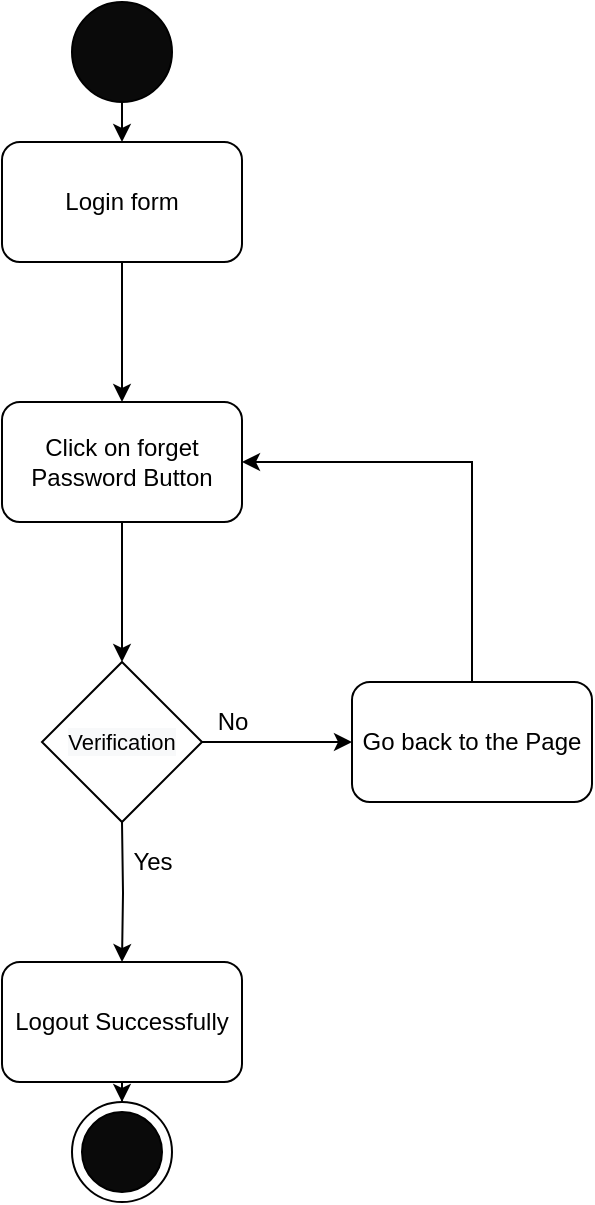 <mxfile version="16.4.3" type="device"><diagram id="zAXtwYM5_Yiz9pQEBJkd" name="Page-1"><mxGraphModel dx="340" dy="754" grid="1" gridSize="10" guides="1" tooltips="1" connect="1" arrows="1" fold="1" page="1" pageScale="1" pageWidth="827" pageHeight="1169" math="0" shadow="0"><root><mxCell id="0"/><mxCell id="1" parent="0"/><mxCell id="isfXv0DuhAI8vXiQAEQB-5" style="edgeStyle=orthogonalEdgeStyle;rounded=0;orthogonalLoop=1;jettySize=auto;html=1;exitX=0.5;exitY=1;exitDx=0;exitDy=0;entryX=0.5;entryY=0;entryDx=0;entryDy=0;" parent="1" source="isfXv0DuhAI8vXiQAEQB-2" target="isfXv0DuhAI8vXiQAEQB-3" edge="1"><mxGeometry relative="1" as="geometry"/></mxCell><mxCell id="isfXv0DuhAI8vXiQAEQB-2" value="" style="ellipse;whiteSpace=wrap;html=1;aspect=fixed;fillColor=#0A0A0A;" parent="1" vertex="1"><mxGeometry x="180" y="110" width="50" height="50" as="geometry"/></mxCell><mxCell id="isfXv0DuhAI8vXiQAEQB-23" value="" style="edgeStyle=orthogonalEdgeStyle;rounded=0;orthogonalLoop=1;jettySize=auto;html=1;" parent="1" source="isfXv0DuhAI8vXiQAEQB-3" target="isfXv0DuhAI8vXiQAEQB-22" edge="1"><mxGeometry relative="1" as="geometry"/></mxCell><mxCell id="isfXv0DuhAI8vXiQAEQB-3" value="Login form" style="rounded=1;whiteSpace=wrap;html=1;fillColor=#FFFFFF;" parent="1" vertex="1"><mxGeometry x="145" y="180" width="120" height="60" as="geometry"/></mxCell><mxCell id="isfXv0DuhAI8vXiQAEQB-12" value="" style="edgeStyle=orthogonalEdgeStyle;rounded=0;orthogonalLoop=1;jettySize=auto;html=1;" parent="1" target="isfXv0DuhAI8vXiQAEQB-11" edge="1"><mxGeometry relative="1" as="geometry"><mxPoint x="205" y="520" as="sourcePoint"/></mxGeometry></mxCell><mxCell id="isfXv0DuhAI8vXiQAEQB-15" value="" style="edgeStyle=orthogonalEdgeStyle;rounded=0;orthogonalLoop=1;jettySize=auto;html=1;exitX=1;exitY=0.5;exitDx=0;exitDy=0;" parent="1" source="isfXv0DuhAI8vXiQAEQB-26" target="isfXv0DuhAI8vXiQAEQB-14" edge="1"><mxGeometry relative="1" as="geometry"><mxPoint x="265" y="490" as="sourcePoint"/></mxGeometry></mxCell><mxCell id="isfXv0DuhAI8vXiQAEQB-20" style="edgeStyle=orthogonalEdgeStyle;rounded=0;orthogonalLoop=1;jettySize=auto;html=1;exitX=0.5;exitY=1;exitDx=0;exitDy=0;" parent="1" source="isfXv0DuhAI8vXiQAEQB-11" target="isfXv0DuhAI8vXiQAEQB-19" edge="1"><mxGeometry relative="1" as="geometry"/></mxCell><mxCell id="isfXv0DuhAI8vXiQAEQB-11" value="Logout Successfully" style="whiteSpace=wrap;html=1;fillColor=#FFFFFF;rounded=1;" parent="1" vertex="1"><mxGeometry x="145" y="590" width="120" height="60" as="geometry"/></mxCell><mxCell id="isfXv0DuhAI8vXiQAEQB-25" style="edgeStyle=orthogonalEdgeStyle;rounded=0;orthogonalLoop=1;jettySize=auto;html=1;exitX=0.5;exitY=0;exitDx=0;exitDy=0;entryX=1;entryY=0.5;entryDx=0;entryDy=0;" parent="1" source="isfXv0DuhAI8vXiQAEQB-14" target="isfXv0DuhAI8vXiQAEQB-22" edge="1"><mxGeometry relative="1" as="geometry"/></mxCell><mxCell id="isfXv0DuhAI8vXiQAEQB-14" value="Go back to the Page" style="whiteSpace=wrap;html=1;fillColor=#FFFFFF;rounded=1;" parent="1" vertex="1"><mxGeometry x="320" y="450" width="120" height="60" as="geometry"/></mxCell><mxCell id="isfXv0DuhAI8vXiQAEQB-17" value="No" style="text;html=1;align=center;verticalAlign=middle;resizable=0;points=[];autosize=1;strokeColor=none;fillColor=none;" parent="1" vertex="1"><mxGeometry x="245" y="460" width="30" height="20" as="geometry"/></mxCell><mxCell id="isfXv0DuhAI8vXiQAEQB-18" value="Yes" style="text;html=1;align=center;verticalAlign=middle;resizable=0;points=[];autosize=1;strokeColor=none;fillColor=none;" parent="1" vertex="1"><mxGeometry x="200" y="530" width="40" height="20" as="geometry"/></mxCell><mxCell id="isfXv0DuhAI8vXiQAEQB-19" value="" style="ellipse;whiteSpace=wrap;html=1;aspect=fixed;fillColor=#FFFFFF;" parent="1" vertex="1"><mxGeometry x="180" y="660" width="50" height="50" as="geometry"/></mxCell><mxCell id="isfXv0DuhAI8vXiQAEQB-21" value="" style="ellipse;whiteSpace=wrap;html=1;aspect=fixed;fillColor=#0A0A0A;" parent="1" vertex="1"><mxGeometry x="185" y="665" width="40" height="40" as="geometry"/></mxCell><mxCell id="isfXv0DuhAI8vXiQAEQB-27" style="edgeStyle=orthogonalEdgeStyle;rounded=0;orthogonalLoop=1;jettySize=auto;html=1;exitX=0.5;exitY=1;exitDx=0;exitDy=0;" parent="1" source="isfXv0DuhAI8vXiQAEQB-22" target="isfXv0DuhAI8vXiQAEQB-26" edge="1"><mxGeometry relative="1" as="geometry"/></mxCell><mxCell id="isfXv0DuhAI8vXiQAEQB-22" value="Click on forget Password Button" style="whiteSpace=wrap;html=1;fillColor=#FFFFFF;rounded=1;" parent="1" vertex="1"><mxGeometry x="145" y="310" width="120" height="60" as="geometry"/></mxCell><mxCell id="isfXv0DuhAI8vXiQAEQB-26" value="&lt;span style=&quot;color: rgb(0 , 0 , 0) ; font-family: &amp;#34;helvetica&amp;#34; ; font-style: normal ; font-weight: 400 ; letter-spacing: normal ; text-align: center ; text-indent: 0px ; text-transform: none ; word-spacing: 0px ; background-color: rgb(248 , 249 , 250) ; display: inline ; float: none&quot;&gt;&lt;font style=&quot;font-size: 11px&quot;&gt;Verification&lt;/font&gt;&lt;/span&gt;" style="rhombus;whiteSpace=wrap;html=1;fillColor=#FFFFFF;" parent="1" vertex="1"><mxGeometry x="165" y="440" width="80" height="80" as="geometry"/></mxCell></root></mxGraphModel></diagram></mxfile>